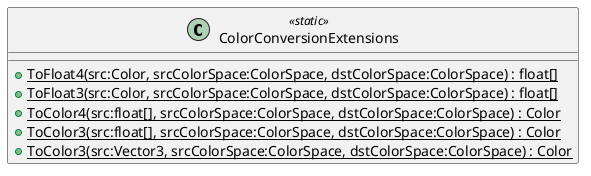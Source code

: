 @startuml
class ColorConversionExtensions <<static>> {
    + {static} ToFloat4(src:Color, srcColorSpace:ColorSpace, dstColorSpace:ColorSpace) : float[]
    + {static} ToFloat3(src:Color, srcColorSpace:ColorSpace, dstColorSpace:ColorSpace) : float[]
    + {static} ToColor4(src:float[], srcColorSpace:ColorSpace, dstColorSpace:ColorSpace) : Color
    + {static} ToColor3(src:float[], srcColorSpace:ColorSpace, dstColorSpace:ColorSpace) : Color
    + {static} ToColor3(src:Vector3, srcColorSpace:ColorSpace, dstColorSpace:ColorSpace) : Color
}
@enduml
